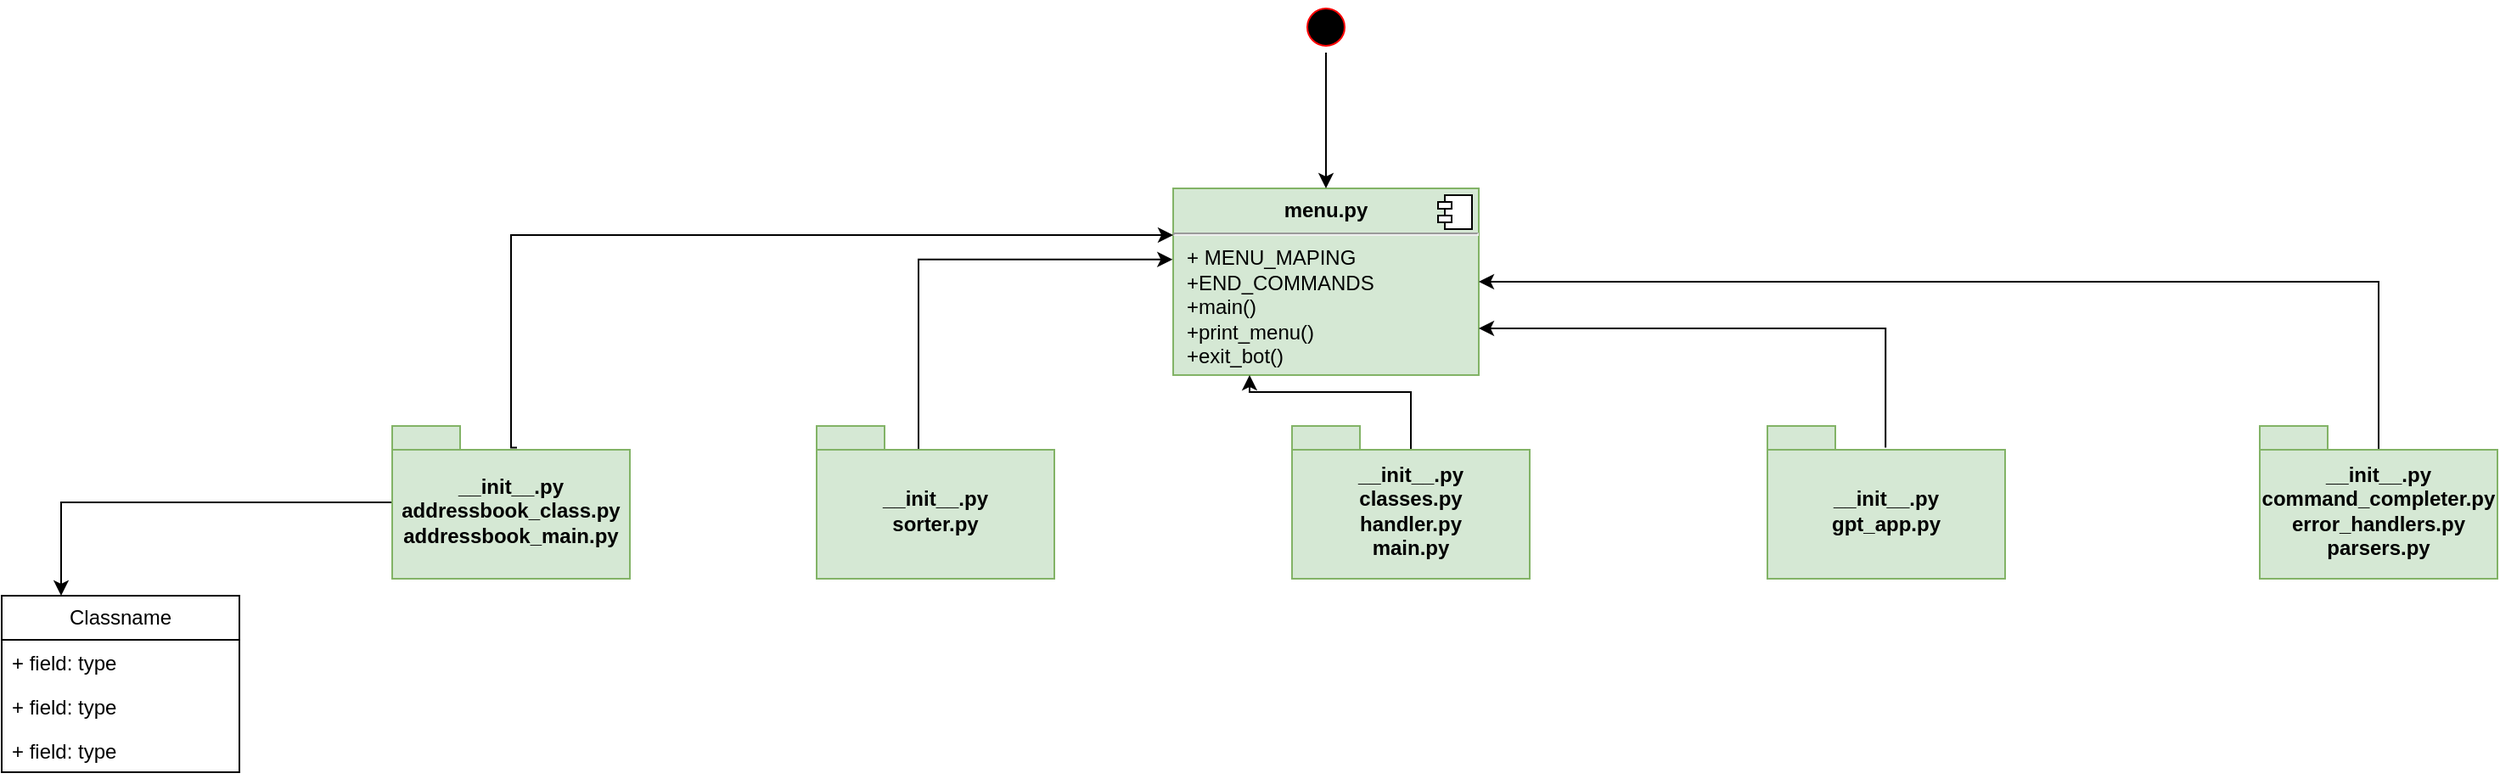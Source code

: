 <mxfile version="21.6.1" type="github">
  <diagram name="Page-1" id="c4acf3e9-155e-7222-9cf6-157b1a14988f">
    <mxGraphModel dx="2915" dy="2255" grid="1" gridSize="10" guides="1" tooltips="1" connect="1" arrows="1" fold="1" page="1" pageScale="1" pageWidth="850" pageHeight="1100" background="none" math="0" shadow="0">
      <root>
        <mxCell id="0" />
        <mxCell id="1" parent="0" />
        <mxCell id="C4nNwsREx9SmPKyc8qz5-2" value="&lt;p style=&quot;margin:0px;margin-top:6px;text-align:center;&quot;&gt;&lt;b&gt;menu.py&lt;/b&gt;&lt;/p&gt;&lt;hr&gt;&lt;p style=&quot;margin:0px;margin-left:8px;&quot;&gt;+ MENU_MAPING&lt;/p&gt;&lt;p style=&quot;margin:0px;margin-left:8px;&quot;&gt;+END_COMMANDS&lt;/p&gt;&lt;p style=&quot;margin:0px;margin-left:8px;&quot;&gt;+main()&lt;/p&gt;&lt;p style=&quot;margin:0px;margin-left:8px;&quot;&gt;+print_menu()&lt;/p&gt;&lt;p style=&quot;margin:0px;margin-left:8px;&quot;&gt;+exit_bot()&lt;/p&gt;&lt;p style=&quot;margin:0px;margin-left:8px;&quot;&gt;&lt;br&gt;&lt;/p&gt;" style="align=left;overflow=fill;html=1;dropTarget=0;whiteSpace=wrap;fillColor=#d5e8d4;strokeColor=#82b366;" vertex="1" parent="1">
          <mxGeometry x="250" width="180" height="110" as="geometry" />
        </mxCell>
        <mxCell id="C4nNwsREx9SmPKyc8qz5-3" value="" style="shape=component;jettyWidth=8;jettyHeight=4;" vertex="1" parent="C4nNwsREx9SmPKyc8qz5-2">
          <mxGeometry x="1" width="20" height="20" relative="1" as="geometry">
            <mxPoint x="-24" y="4" as="offset" />
          </mxGeometry>
        </mxCell>
        <mxCell id="C4nNwsREx9SmPKyc8qz5-70" style="edgeStyle=orthogonalEdgeStyle;rounded=0;orthogonalLoop=1;jettySize=auto;html=1;entryX=0.25;entryY=0;entryDx=0;entryDy=0;" edge="1" parent="1" source="C4nNwsREx9SmPKyc8qz5-60" target="C4nNwsREx9SmPKyc8qz5-65">
          <mxGeometry relative="1" as="geometry" />
        </mxCell>
        <mxCell id="C4nNwsREx9SmPKyc8qz5-86" style="edgeStyle=orthogonalEdgeStyle;rounded=0;orthogonalLoop=1;jettySize=auto;html=1;entryX=0;entryY=0.25;entryDx=0;entryDy=0;exitX=0.525;exitY=0.141;exitDx=0;exitDy=0;exitPerimeter=0;" edge="1" parent="1" source="C4nNwsREx9SmPKyc8qz5-60" target="C4nNwsREx9SmPKyc8qz5-2">
          <mxGeometry relative="1" as="geometry">
            <Array as="points">
              <mxPoint x="-140" y="153" />
              <mxPoint x="-140" y="27" />
            </Array>
          </mxGeometry>
        </mxCell>
        <mxCell id="C4nNwsREx9SmPKyc8qz5-60" value="__init__.py&lt;br&gt;addressbook_class.py&lt;br&gt;addressbook_main.py" style="shape=folder;fontStyle=1;spacingTop=10;tabWidth=40;tabHeight=14;tabPosition=left;html=1;whiteSpace=wrap;fillColor=#d5e8d4;strokeColor=#82b366;" vertex="1" parent="1">
          <mxGeometry x="-210" y="140" width="140" height="90" as="geometry" />
        </mxCell>
        <mxCell id="C4nNwsREx9SmPKyc8qz5-82" style="edgeStyle=orthogonalEdgeStyle;rounded=0;orthogonalLoop=1;jettySize=auto;html=1;entryX=1;entryY=0.5;entryDx=0;entryDy=0;exitX=0.525;exitY=0.158;exitDx=0;exitDy=0;exitPerimeter=0;" edge="1" parent="1" source="C4nNwsREx9SmPKyc8qz5-61" target="C4nNwsREx9SmPKyc8qz5-2">
          <mxGeometry relative="1" as="geometry">
            <Array as="points">
              <mxPoint x="960" y="154" />
              <mxPoint x="960" y="55" />
            </Array>
          </mxGeometry>
        </mxCell>
        <mxCell id="C4nNwsREx9SmPKyc8qz5-61" value="__init__.py&lt;br&gt;command_completer.py&lt;br&gt;error_handlers.py&lt;br&gt;parsers.py" style="shape=folder;fontStyle=1;spacingTop=10;tabWidth=40;tabHeight=14;tabPosition=left;html=1;whiteSpace=wrap;fillColor=#d5e8d4;strokeColor=#82b366;" vertex="1" parent="1">
          <mxGeometry x="890" y="140" width="140" height="90" as="geometry" />
        </mxCell>
        <mxCell id="C4nNwsREx9SmPKyc8qz5-83" style="edgeStyle=orthogonalEdgeStyle;rounded=0;orthogonalLoop=1;jettySize=auto;html=1;entryX=1;entryY=0.75;entryDx=0;entryDy=0;exitX=0.497;exitY=0.141;exitDx=0;exitDy=0;exitPerimeter=0;" edge="1" parent="1" source="C4nNwsREx9SmPKyc8qz5-62" target="C4nNwsREx9SmPKyc8qz5-2">
          <mxGeometry relative="1" as="geometry">
            <Array as="points">
              <mxPoint x="670" y="83" />
            </Array>
          </mxGeometry>
        </mxCell>
        <mxCell id="C4nNwsREx9SmPKyc8qz5-62" value="__init__.py&lt;br&gt;gpt_app.py" style="shape=folder;fontStyle=1;spacingTop=10;tabWidth=40;tabHeight=14;tabPosition=left;html=1;whiteSpace=wrap;fillColor=#d5e8d4;strokeColor=#82b366;" vertex="1" parent="1">
          <mxGeometry x="600" y="140" width="140" height="90" as="geometry" />
        </mxCell>
        <mxCell id="C4nNwsREx9SmPKyc8qz5-85" style="edgeStyle=orthogonalEdgeStyle;rounded=0;orthogonalLoop=1;jettySize=auto;html=1;entryX=-0.002;entryY=0.381;entryDx=0;entryDy=0;entryPerimeter=0;exitX=0.42;exitY=0.175;exitDx=0;exitDy=0;exitPerimeter=0;" edge="1" parent="1" source="C4nNwsREx9SmPKyc8qz5-63" target="C4nNwsREx9SmPKyc8qz5-2">
          <mxGeometry relative="1" as="geometry">
            <Array as="points">
              <mxPoint x="100" y="42" />
            </Array>
          </mxGeometry>
        </mxCell>
        <mxCell id="C4nNwsREx9SmPKyc8qz5-63" value="__init__.py&lt;br&gt;sorter.py" style="shape=folder;fontStyle=1;spacingTop=10;tabWidth=40;tabHeight=14;tabPosition=left;html=1;whiteSpace=wrap;fillColor=#d5e8d4;strokeColor=#82b366;" vertex="1" parent="1">
          <mxGeometry x="40" y="140" width="140" height="90" as="geometry" />
        </mxCell>
        <mxCell id="C4nNwsREx9SmPKyc8qz5-84" style="edgeStyle=orthogonalEdgeStyle;rounded=0;orthogonalLoop=1;jettySize=auto;html=1;entryX=0.25;entryY=1;entryDx=0;entryDy=0;exitX=0.519;exitY=0.175;exitDx=0;exitDy=0;exitPerimeter=0;" edge="1" parent="1" source="C4nNwsREx9SmPKyc8qz5-64" target="C4nNwsREx9SmPKyc8qz5-2">
          <mxGeometry relative="1" as="geometry">
            <Array as="points">
              <mxPoint x="390" y="156" />
              <mxPoint x="390" y="120" />
              <mxPoint x="295" y="120" />
            </Array>
          </mxGeometry>
        </mxCell>
        <mxCell id="C4nNwsREx9SmPKyc8qz5-64" value="__init__.py&lt;br&gt;classes.py&lt;br&gt;handler.py&lt;br&gt;main.py" style="shape=folder;fontStyle=1;spacingTop=10;tabWidth=40;tabHeight=14;tabPosition=left;html=1;whiteSpace=wrap;fillColor=#d5e8d4;strokeColor=#82b366;" vertex="1" parent="1">
          <mxGeometry x="320" y="140" width="140" height="90" as="geometry" />
        </mxCell>
        <mxCell id="C4nNwsREx9SmPKyc8qz5-65" value="Classname" style="swimlane;fontStyle=0;childLayout=stackLayout;horizontal=1;startSize=26;fillColor=none;horizontalStack=0;resizeParent=1;resizeParentMax=0;resizeLast=0;collapsible=1;marginBottom=0;whiteSpace=wrap;html=1;" vertex="1" parent="1">
          <mxGeometry x="-440" y="240" width="140" height="104" as="geometry" />
        </mxCell>
        <mxCell id="C4nNwsREx9SmPKyc8qz5-66" value="+ field: type" style="text;strokeColor=none;fillColor=none;align=left;verticalAlign=top;spacingLeft=4;spacingRight=4;overflow=hidden;rotatable=0;points=[[0,0.5],[1,0.5]];portConstraint=eastwest;whiteSpace=wrap;html=1;" vertex="1" parent="C4nNwsREx9SmPKyc8qz5-65">
          <mxGeometry y="26" width="140" height="26" as="geometry" />
        </mxCell>
        <mxCell id="C4nNwsREx9SmPKyc8qz5-67" value="+ field: type" style="text;strokeColor=none;fillColor=none;align=left;verticalAlign=top;spacingLeft=4;spacingRight=4;overflow=hidden;rotatable=0;points=[[0,0.5],[1,0.5]];portConstraint=eastwest;whiteSpace=wrap;html=1;" vertex="1" parent="C4nNwsREx9SmPKyc8qz5-65">
          <mxGeometry y="52" width="140" height="26" as="geometry" />
        </mxCell>
        <mxCell id="C4nNwsREx9SmPKyc8qz5-68" value="+ field: type" style="text;strokeColor=none;fillColor=none;align=left;verticalAlign=top;spacingLeft=4;spacingRight=4;overflow=hidden;rotatable=0;points=[[0,0.5],[1,0.5]];portConstraint=eastwest;whiteSpace=wrap;html=1;" vertex="1" parent="C4nNwsREx9SmPKyc8qz5-65">
          <mxGeometry y="78" width="140" height="26" as="geometry" />
        </mxCell>
        <mxCell id="C4nNwsREx9SmPKyc8qz5-81" value="" style="edgeStyle=orthogonalEdgeStyle;rounded=0;orthogonalLoop=1;jettySize=auto;html=1;" edge="1" parent="1" source="C4nNwsREx9SmPKyc8qz5-77" target="C4nNwsREx9SmPKyc8qz5-2">
          <mxGeometry relative="1" as="geometry" />
        </mxCell>
        <mxCell id="C4nNwsREx9SmPKyc8qz5-77" value="" style="ellipse;html=1;shape=startState;fillColor=#000000;strokeColor=#ff0000;" vertex="1" parent="1">
          <mxGeometry x="325" y="-110" width="30" height="30" as="geometry" />
        </mxCell>
      </root>
    </mxGraphModel>
  </diagram>
</mxfile>
